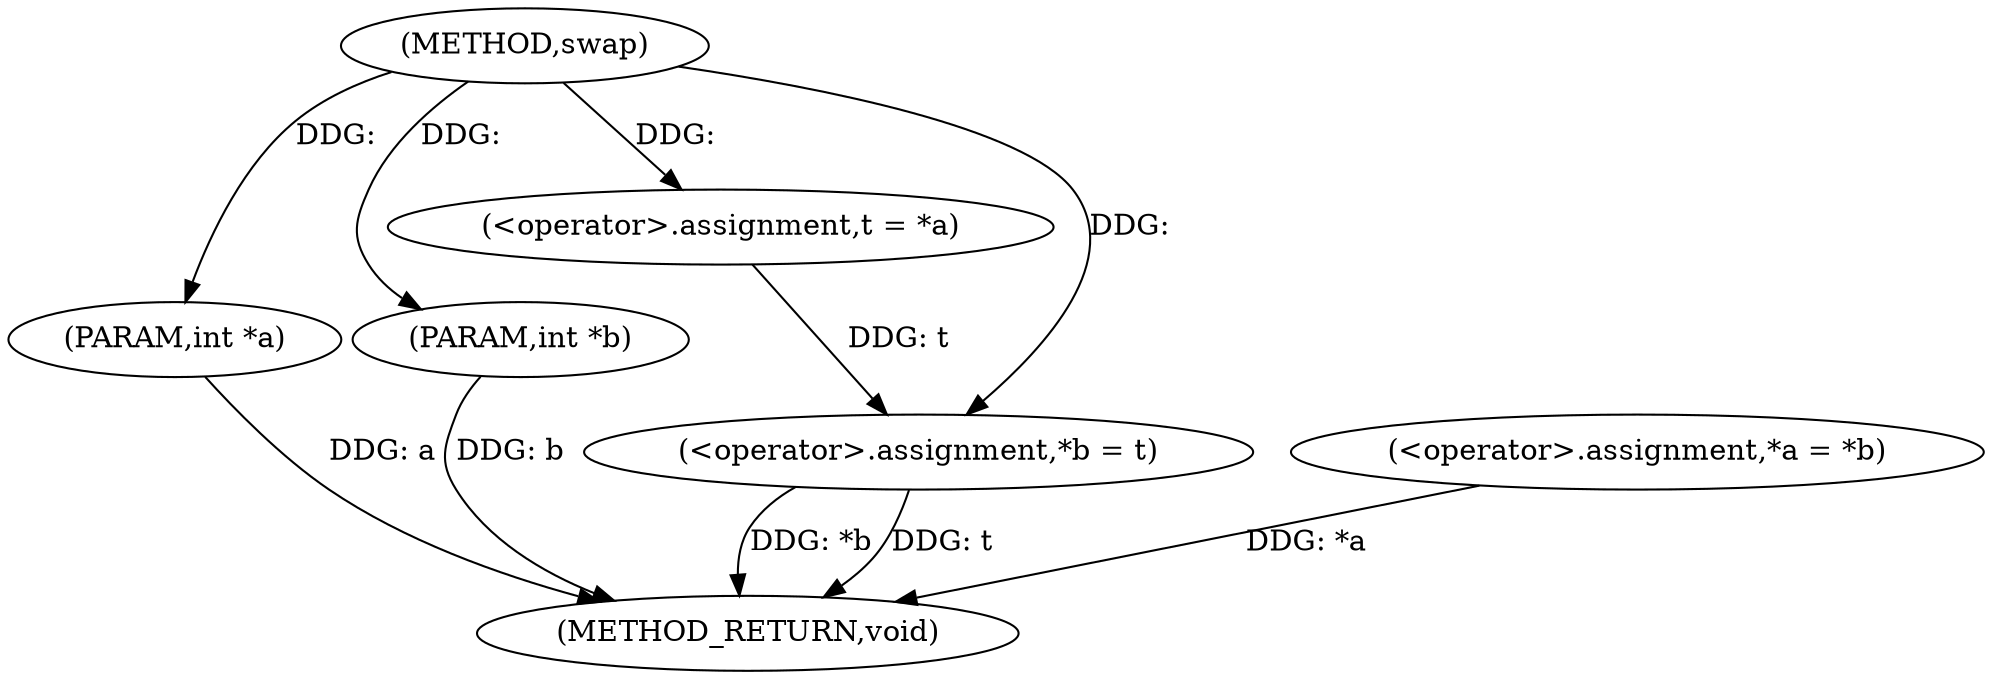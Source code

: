 digraph "swap" {  
"1000101" [label = "(METHOD,swap)" ]
"1000119" [label = "(METHOD_RETURN,void)" ]
"1000102" [label = "(PARAM,int *a)" ]
"1000103" [label = "(PARAM,int *b)" ]
"1000106" [label = "(<operator>.assignment,t = *a)" ]
"1000110" [label = "(<operator>.assignment,*a = *b)" ]
"1000115" [label = "(<operator>.assignment,*b = t)" ]
  "1000102" -> "1000119"  [ label = "DDG: a"] 
  "1000103" -> "1000119"  [ label = "DDG: b"] 
  "1000110" -> "1000119"  [ label = "DDG: *a"] 
  "1000115" -> "1000119"  [ label = "DDG: *b"] 
  "1000115" -> "1000119"  [ label = "DDG: t"] 
  "1000101" -> "1000102"  [ label = "DDG: "] 
  "1000101" -> "1000103"  [ label = "DDG: "] 
  "1000106" -> "1000115"  [ label = "DDG: t"] 
  "1000101" -> "1000115"  [ label = "DDG: "] 
  "1000101" -> "1000106"  [ label = "DDG: "] 
}

